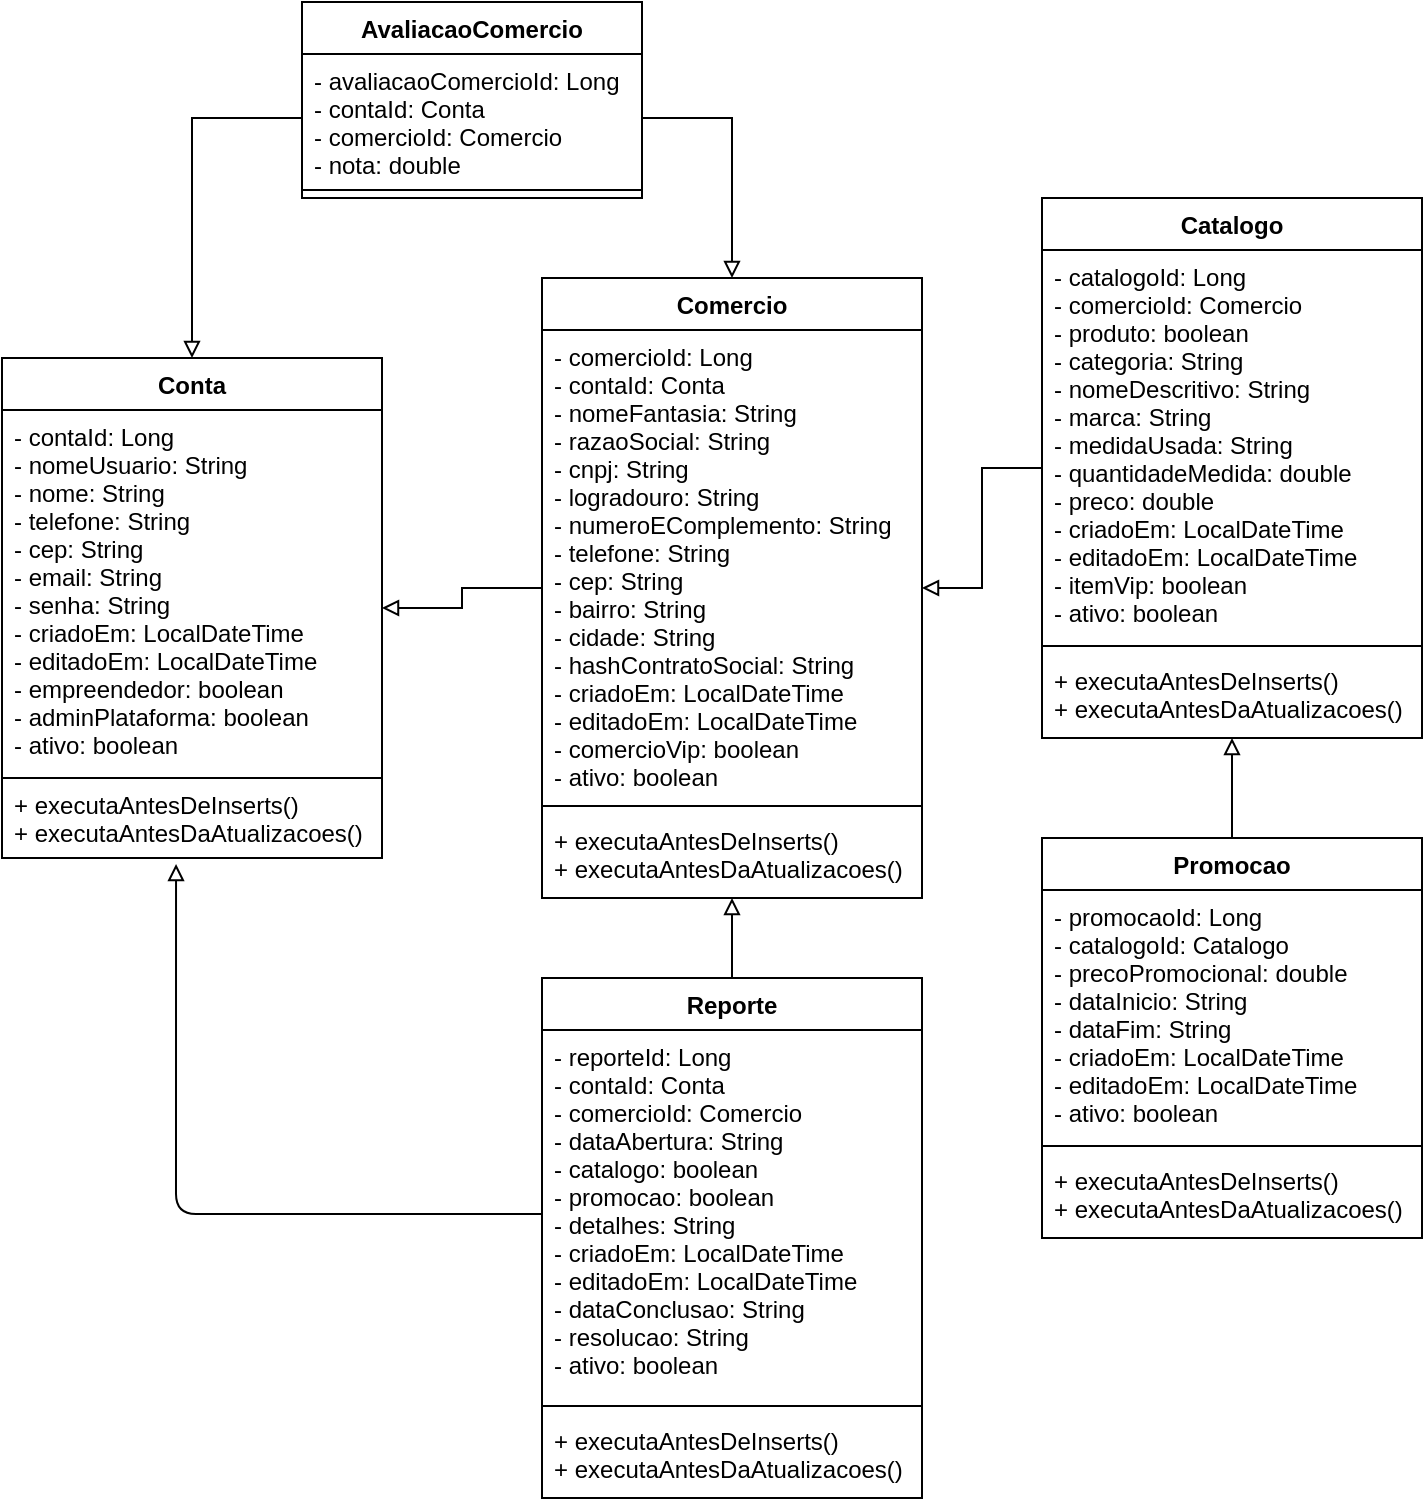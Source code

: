 <mxfile version="14.0.0" type="device"><diagram id="sFKPs-ZJ7y4FuWpj8RcM" name="Page-1"><mxGraphModel dx="972" dy="508" grid="1" gridSize="10" guides="1" tooltips="1" connect="1" arrows="1" fold="1" page="1" pageScale="1" pageWidth="827" pageHeight="1169" math="0" shadow="0"><root><mxCell id="0"/><mxCell id="1" parent="0"/><mxCell id="TSqCndWtzVU03Hvo5J08-34" value="" style="rounded=0;orthogonalLoop=1;jettySize=auto;html=1;edgeStyle=orthogonalEdgeStyle;startArrow=block;startFill=0;endArrow=none;endFill=0;" edge="1" parent="1" source="TSqCndWtzVU03Hvo5J08-25" target="TSqCndWtzVU03Hvo5J08-30"><mxGeometry relative="1" as="geometry"/></mxCell><mxCell id="TSqCndWtzVU03Hvo5J08-57" style="edgeStyle=orthogonalEdgeStyle;rounded=0;orthogonalLoop=1;jettySize=auto;html=1;exitX=0.5;exitY=0;exitDx=0;exitDy=0;entryX=0;entryY=0.5;entryDx=0;entryDy=0;strokeColor=#000000;startArrow=block;startFill=0;fillOpacity=100;endArrow=none;endFill=0;" edge="1" parent="1" source="TSqCndWtzVU03Hvo5J08-25" target="TSqCndWtzVU03Hvo5J08-52"><mxGeometry relative="1" as="geometry"/></mxCell><mxCell id="TSqCndWtzVU03Hvo5J08-25" value="Conta" style="swimlane;fontStyle=1;align=center;verticalAlign=top;childLayout=stackLayout;horizontal=1;startSize=26;horizontalStack=0;resizeParent=1;resizeParentMax=0;resizeLast=0;collapsible=1;marginBottom=0;" vertex="1" parent="1"><mxGeometry x="10" y="200" width="190" height="250" as="geometry"/></mxCell><mxCell id="TSqCndWtzVU03Hvo5J08-26" value="- contaId: Long&#10;- nomeUsuario: String&#10;- nome: String&#10;- telefone: String&#10;- cep: String&#10;- email: String&#10;- senha: String&#10;- criadoEm: LocalDateTime&#10;- editadoEm: LocalDateTime&#10;- empreendedor: boolean&#10;- adminPlataforma: boolean&#10;- ativo: boolean" style="text;strokeColor=none;fillColor=none;align=left;verticalAlign=top;spacingLeft=4;spacingRight=4;overflow=hidden;rotatable=0;points=[[0,0.5],[1,0.5]];portConstraint=eastwest;" vertex="1" parent="TSqCndWtzVU03Hvo5J08-25"><mxGeometry y="26" width="190" height="184" as="geometry"/></mxCell><mxCell id="TSqCndWtzVU03Hvo5J08-28" value="+ executaAntesDeInserts()&#10;+ executaAntesDaAtualizacoes()" style="text;fillColor=none;align=left;verticalAlign=top;spacingLeft=4;spacingRight=4;overflow=hidden;rotatable=0;points=[[0,0.5],[1,0.5]];portConstraint=eastwest;strokeColor=#000000;" vertex="1" parent="TSqCndWtzVU03Hvo5J08-25"><mxGeometry y="210" width="190" height="40" as="geometry"/></mxCell><mxCell id="TSqCndWtzVU03Hvo5J08-40" value="" style="edgeStyle=orthogonalEdgeStyle;rounded=0;orthogonalLoop=1;jettySize=auto;html=1;startArrow=block;startFill=0;endArrow=none;endFill=0;" edge="1" parent="1" source="TSqCndWtzVU03Hvo5J08-30" target="TSqCndWtzVU03Hvo5J08-36"><mxGeometry relative="1" as="geometry"/></mxCell><mxCell id="TSqCndWtzVU03Hvo5J08-50" value="" style="edgeStyle=orthogonalEdgeStyle;rounded=0;orthogonalLoop=1;jettySize=auto;html=1;startArrow=block;startFill=0;endArrow=none;endFill=0;" edge="1" parent="1" source="TSqCndWtzVU03Hvo5J08-30" target="TSqCndWtzVU03Hvo5J08-46"><mxGeometry relative="1" as="geometry"/></mxCell><mxCell id="TSqCndWtzVU03Hvo5J08-55" value="" style="edgeStyle=orthogonalEdgeStyle;rounded=0;orthogonalLoop=1;jettySize=auto;html=1;strokeColor=#000000;elbow=vertical;startArrow=block;startFill=0;endArrow=none;endFill=0;" edge="1" parent="1" source="TSqCndWtzVU03Hvo5J08-30" target="TSqCndWtzVU03Hvo5J08-51"><mxGeometry relative="1" as="geometry"><Array as="points"><mxPoint x="375" y="80"/></Array></mxGeometry></mxCell><mxCell id="TSqCndWtzVU03Hvo5J08-30" value="Comercio" style="swimlane;fontStyle=1;align=center;verticalAlign=top;childLayout=stackLayout;horizontal=1;startSize=26;horizontalStack=0;resizeParent=1;resizeParentMax=0;resizeLast=0;collapsible=1;marginBottom=0;" vertex="1" parent="1"><mxGeometry x="280" y="160" width="190" height="310" as="geometry"/></mxCell><mxCell id="TSqCndWtzVU03Hvo5J08-31" value="- comercioId: Long&#10;- contaId: Conta&#10;- nomeFantasia: String&#10;- razaoSocial: String&#10;- cnpj: String&#10;- logradouro: String&#10;- numeroEComplemento: String&#10;- telefone: String&#10;- cep: String&#10;- bairro: String&#10;- cidade: String&#10;- hashContratoSocial: String&#10;- criadoEm: LocalDateTime&#10;- editadoEm: LocalDateTime&#10;- comercioVip: boolean&#10;- ativo: boolean" style="text;strokeColor=none;fillColor=none;align=left;verticalAlign=top;spacingLeft=4;spacingRight=4;overflow=hidden;rotatable=0;points=[[0,0.5],[1,0.5]];portConstraint=eastwest;" vertex="1" parent="TSqCndWtzVU03Hvo5J08-30"><mxGeometry y="26" width="190" height="234" as="geometry"/></mxCell><mxCell id="TSqCndWtzVU03Hvo5J08-32" value="" style="line;strokeWidth=1;fillColor=none;align=left;verticalAlign=middle;spacingTop=-1;spacingLeft=3;spacingRight=3;rotatable=0;labelPosition=right;points=[];portConstraint=eastwest;" vertex="1" parent="TSqCndWtzVU03Hvo5J08-30"><mxGeometry y="260" width="190" height="8" as="geometry"/></mxCell><mxCell id="TSqCndWtzVU03Hvo5J08-33" value="+ executaAntesDeInserts()&#10;+ executaAntesDaAtualizacoes()" style="text;strokeColor=none;fillColor=none;align=left;verticalAlign=top;spacingLeft=4;spacingRight=4;overflow=hidden;rotatable=0;points=[[0,0.5],[1,0.5]];portConstraint=eastwest;" vertex="1" parent="TSqCndWtzVU03Hvo5J08-30"><mxGeometry y="268" width="190" height="42" as="geometry"/></mxCell><mxCell id="TSqCndWtzVU03Hvo5J08-45" value="" style="edgeStyle=orthogonalEdgeStyle;rounded=0;orthogonalLoop=1;jettySize=auto;html=1;startArrow=block;startFill=0;endArrow=none;endFill=0;" edge="1" parent="1" source="TSqCndWtzVU03Hvo5J08-36" target="TSqCndWtzVU03Hvo5J08-41"><mxGeometry relative="1" as="geometry"/></mxCell><mxCell id="TSqCndWtzVU03Hvo5J08-36" value="Catalogo" style="swimlane;fontStyle=1;align=center;verticalAlign=top;childLayout=stackLayout;horizontal=1;startSize=26;horizontalStack=0;resizeParent=1;resizeParentMax=0;resizeLast=0;collapsible=1;marginBottom=0;" vertex="1" parent="1"><mxGeometry x="530" y="120" width="190" height="270" as="geometry"/></mxCell><mxCell id="TSqCndWtzVU03Hvo5J08-37" value="- catalogoId: Long&#10;- comercioId: Comercio&#10;- produto: boolean&#10;- categoria: String&#10;- nomeDescritivo: String&#10;- marca: String&#10;- medidaUsada: String&#10;- quantidadeMedida: double&#10;- preco: double&#10;- criadoEm: LocalDateTime&#10;- editadoEm: LocalDateTime&#10;- itemVip: boolean&#10;- ativo: boolean" style="text;strokeColor=none;fillColor=none;align=left;verticalAlign=top;spacingLeft=4;spacingRight=4;overflow=hidden;rotatable=0;points=[[0,0.5],[1,0.5]];portConstraint=eastwest;" vertex="1" parent="TSqCndWtzVU03Hvo5J08-36"><mxGeometry y="26" width="190" height="194" as="geometry"/></mxCell><mxCell id="TSqCndWtzVU03Hvo5J08-38" value="" style="line;strokeWidth=1;fillColor=none;align=left;verticalAlign=middle;spacingTop=-1;spacingLeft=3;spacingRight=3;rotatable=0;labelPosition=right;points=[];portConstraint=eastwest;" vertex="1" parent="TSqCndWtzVU03Hvo5J08-36"><mxGeometry y="220" width="190" height="8" as="geometry"/></mxCell><mxCell id="TSqCndWtzVU03Hvo5J08-39" value="+ executaAntesDeInserts()&#10;+ executaAntesDaAtualizacoes()" style="text;strokeColor=none;fillColor=none;align=left;verticalAlign=top;spacingLeft=4;spacingRight=4;overflow=hidden;rotatable=0;points=[[0,0.5],[1,0.5]];portConstraint=eastwest;" vertex="1" parent="TSqCndWtzVU03Hvo5J08-36"><mxGeometry y="228" width="190" height="42" as="geometry"/></mxCell><mxCell id="TSqCndWtzVU03Hvo5J08-41" value="Promocao" style="swimlane;fontStyle=1;align=center;verticalAlign=top;childLayout=stackLayout;horizontal=1;startSize=26;horizontalStack=0;resizeParent=1;resizeParentMax=0;resizeLast=0;collapsible=1;marginBottom=0;" vertex="1" parent="1"><mxGeometry x="530" y="440" width="190" height="200" as="geometry"/></mxCell><mxCell id="TSqCndWtzVU03Hvo5J08-42" value="- promocaoId: Long&#10;- catalogoId: Catalogo&#10;- precoPromocional: double&#10;- dataInicio: String&#10;- dataFim: String&#10;- criadoEm: LocalDateTime&#10;- editadoEm: LocalDateTime&#10;- ativo: boolean" style="text;strokeColor=none;fillColor=none;align=left;verticalAlign=top;spacingLeft=4;spacingRight=4;overflow=hidden;rotatable=0;points=[[0,0.5],[1,0.5]];portConstraint=eastwest;" vertex="1" parent="TSqCndWtzVU03Hvo5J08-41"><mxGeometry y="26" width="190" height="124" as="geometry"/></mxCell><mxCell id="TSqCndWtzVU03Hvo5J08-43" value="" style="line;strokeWidth=1;fillColor=none;align=left;verticalAlign=middle;spacingTop=-1;spacingLeft=3;spacingRight=3;rotatable=0;labelPosition=right;points=[];portConstraint=eastwest;" vertex="1" parent="TSqCndWtzVU03Hvo5J08-41"><mxGeometry y="150" width="190" height="8" as="geometry"/></mxCell><mxCell id="TSqCndWtzVU03Hvo5J08-44" value="+ executaAntesDeInserts()&#10;+ executaAntesDaAtualizacoes()" style="text;strokeColor=none;fillColor=none;align=left;verticalAlign=top;spacingLeft=4;spacingRight=4;overflow=hidden;rotatable=0;points=[[0,0.5],[1,0.5]];portConstraint=eastwest;" vertex="1" parent="TSqCndWtzVU03Hvo5J08-41"><mxGeometry y="158" width="190" height="42" as="geometry"/></mxCell><mxCell id="TSqCndWtzVU03Hvo5J08-46" value="Reporte" style="swimlane;fontStyle=1;align=center;verticalAlign=top;childLayout=stackLayout;horizontal=1;startSize=26;horizontalStack=0;resizeParent=1;resizeParentMax=0;resizeLast=0;collapsible=1;marginBottom=0;" vertex="1" parent="1"><mxGeometry x="280" y="510" width="190" height="260" as="geometry"/></mxCell><mxCell id="TSqCndWtzVU03Hvo5J08-47" value="- reporteId: Long&#10;- contaId: Conta&#10;- comercioId: Comercio&#10;- dataAbertura: String&#10;- catalogo: boolean&#10;- promocao: boolean&#10;- detalhes: String&#10;- criadoEm: LocalDateTime&#10;- editadoEm: LocalDateTime&#10;- dataConclusao: String&#10;- resolucao: String&#10;- ativo: boolean" style="text;strokeColor=none;fillColor=none;align=left;verticalAlign=top;spacingLeft=4;spacingRight=4;overflow=hidden;rotatable=0;points=[[0,0.5],[1,0.5]];portConstraint=eastwest;" vertex="1" parent="TSqCndWtzVU03Hvo5J08-46"><mxGeometry y="26" width="190" height="184" as="geometry"/></mxCell><mxCell id="TSqCndWtzVU03Hvo5J08-48" value="" style="line;strokeWidth=1;fillColor=none;align=left;verticalAlign=middle;spacingTop=-1;spacingLeft=3;spacingRight=3;rotatable=0;labelPosition=right;points=[];portConstraint=eastwest;" vertex="1" parent="TSqCndWtzVU03Hvo5J08-46"><mxGeometry y="210" width="190" height="8" as="geometry"/></mxCell><mxCell id="TSqCndWtzVU03Hvo5J08-49" value="+ executaAntesDeInserts()&#10;+ executaAntesDaAtualizacoes()" style="text;strokeColor=none;fillColor=none;align=left;verticalAlign=top;spacingLeft=4;spacingRight=4;overflow=hidden;rotatable=0;points=[[0,0.5],[1,0.5]];portConstraint=eastwest;" vertex="1" parent="TSqCndWtzVU03Hvo5J08-46"><mxGeometry y="218" width="190" height="42" as="geometry"/></mxCell><mxCell id="TSqCndWtzVU03Hvo5J08-51" value="AvaliacaoComercio" style="swimlane;fontStyle=1;align=center;verticalAlign=top;childLayout=stackLayout;horizontal=1;startSize=26;horizontalStack=0;resizeParent=1;resizeParentMax=0;resizeLast=0;collapsible=1;marginBottom=0;" vertex="1" parent="1"><mxGeometry x="160" y="22" width="170" height="98" as="geometry"/></mxCell><mxCell id="TSqCndWtzVU03Hvo5J08-52" value="- avaliacaoComercioId: Long&#10;- contaId: Conta&#10;- comercioId: Comercio&#10;- nota: double" style="text;strokeColor=none;fillColor=none;align=left;verticalAlign=top;spacingLeft=4;spacingRight=4;overflow=hidden;rotatable=0;points=[[0,0.5],[1,0.5]];portConstraint=eastwest;" vertex="1" parent="TSqCndWtzVU03Hvo5J08-51"><mxGeometry y="26" width="170" height="64" as="geometry"/></mxCell><mxCell id="TSqCndWtzVU03Hvo5J08-53" value="" style="line;strokeWidth=1;fillColor=none;align=left;verticalAlign=middle;spacingTop=-1;spacingLeft=3;spacingRight=3;rotatable=0;labelPosition=right;points=[];portConstraint=eastwest;" vertex="1" parent="TSqCndWtzVU03Hvo5J08-51"><mxGeometry y="90" width="170" height="8" as="geometry"/></mxCell><mxCell id="TSqCndWtzVU03Hvo5J08-58" value="" style="endArrow=block;html=1;strokeColor=#000000;exitX=0;exitY=0.5;exitDx=0;exitDy=0;entryX=0.458;entryY=1.075;entryDx=0;entryDy=0;entryPerimeter=0;edgeStyle=orthogonalEdgeStyle;endFill=0;" edge="1" parent="1" source="TSqCndWtzVU03Hvo5J08-47" target="TSqCndWtzVU03Hvo5J08-28"><mxGeometry width="50" height="50" relative="1" as="geometry"><mxPoint x="320" y="460" as="sourcePoint"/><mxPoint x="370" y="410" as="targetPoint"/><Array as="points"><mxPoint x="97" y="628"/></Array></mxGeometry></mxCell></root></mxGraphModel></diagram></mxfile>